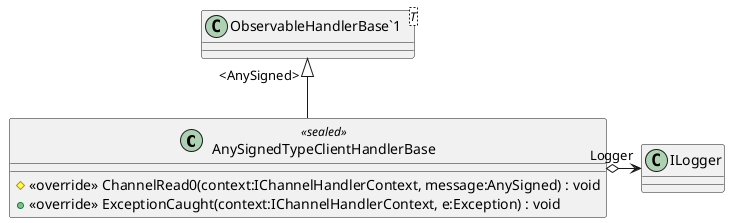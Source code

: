 @startuml
class AnySignedTypeClientHandlerBase <<sealed>> {
    # <<override>> ChannelRead0(context:IChannelHandlerContext, message:AnySigned) : void
    + <<override>> ExceptionCaught(context:IChannelHandlerContext, e:Exception) : void
}
class "ObservableHandlerBase`1"<T> {
}
"ObservableHandlerBase`1" "<AnySigned>" <|-- AnySignedTypeClientHandlerBase
AnySignedTypeClientHandlerBase o-> "Logger" ILogger
@enduml
